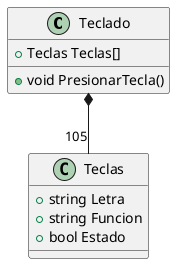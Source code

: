 @startuml
Teclado *-- "105" Teclas 
class Teclado {
    + void PresionarTecla()
    + Teclas Teclas[]
}
class Teclas {
    + string Letra
    + string Funcion
    + bool Estado
}

